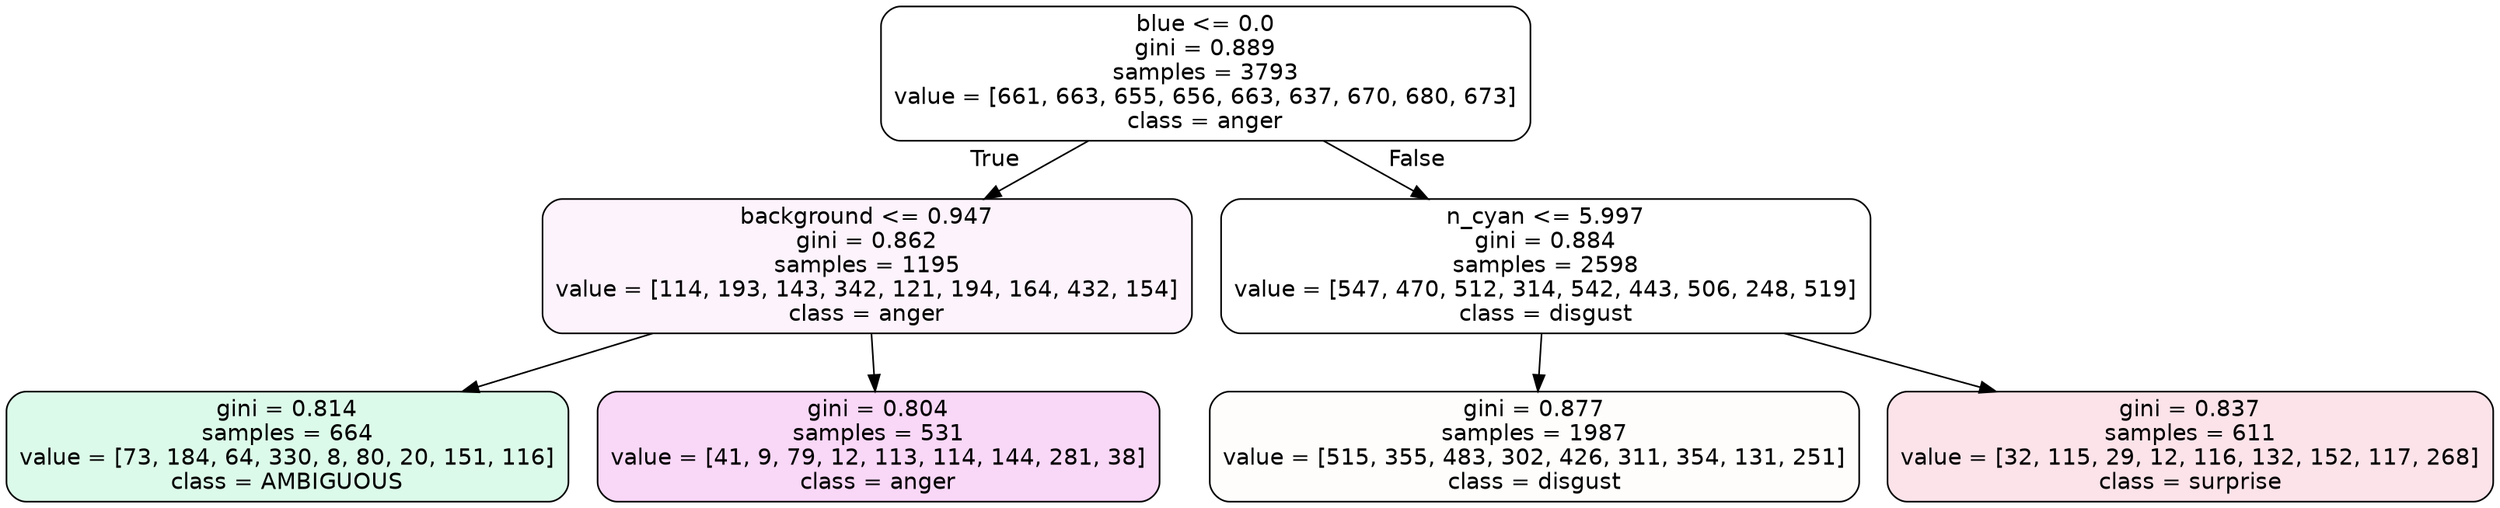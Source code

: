 digraph Tree {
node [shape=box, style="filled, rounded", color="black", fontname=helvetica] ;
edge [fontname=helvetica] ;
0 [label="blue <= 0.0\ngini = 0.889\nsamples = 3793\nvalue = [661, 663, 655, 656, 663, 637, 670, 680, 673]\nclass = anger", fillcolor="#e539d700"] ;
1 [label="background <= 0.947\ngini = 0.862\nsamples = 1195\nvalue = [114, 193, 143, 342, 121, 194, 164, 432, 154]\nclass = anger", fillcolor="#e539d70f"] ;
0 -> 1 [labeldistance=2.5, labelangle=45, headlabel="True"] ;
2 [label="gini = 0.814\nsamples = 664\nvalue = [73, 184, 64, 330, 8, 80, 20, 151, 116]\nclass = AMBIGUOUS", fillcolor="#39e5812c"] ;
1 -> 2 ;
3 [label="gini = 0.804\nsamples = 531\nvalue = [41, 9, 79, 12, 113, 114, 144, 281, 38]\nclass = anger", fillcolor="#e539d733"] ;
1 -> 3 ;
4 [label="n_cyan <= 5.997\ngini = 0.884\nsamples = 2598\nvalue = [547, 470, 512, 314, 542, 443, 506, 248, 519]\nclass = disgust", fillcolor="#e5813900"] ;
0 -> 4 [labeldistance=2.5, labelangle=-45, headlabel="False"] ;
5 [label="gini = 0.877\nsamples = 1987\nvalue = [515, 355, 483, 302, 426, 311, 354, 131, 251]\nclass = disgust", fillcolor="#e5813903"] ;
4 -> 5 ;
6 [label="gini = 0.837\nsamples = 611\nvalue = [32, 115, 29, 12, 116, 132, 152, 117, 268]\nclass = surprise", fillcolor="#e5396424"] ;
4 -> 6 ;
}